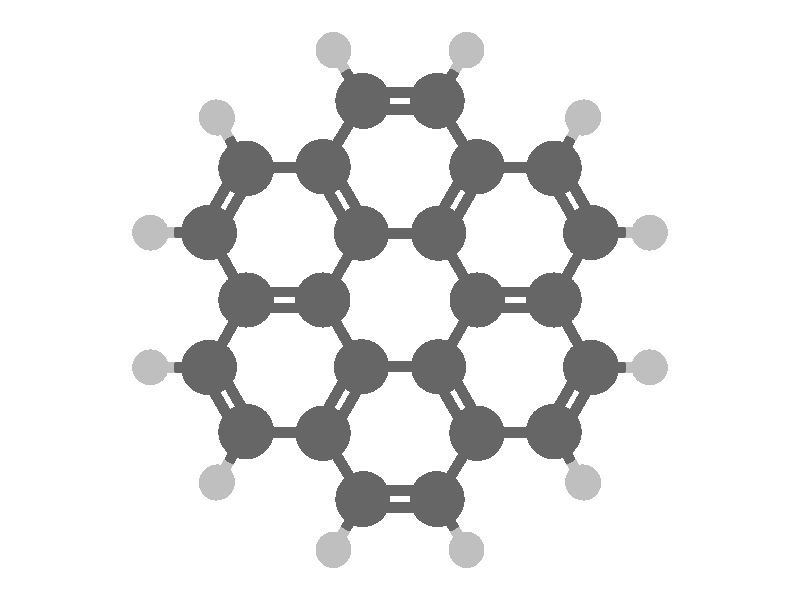 global_settings {
	ambient_light rgb <0.200000002980232, 0.200000002980232, 0.200000002980232>
	max_trace_level 15
}

background { color rgb <1,1,1> }

camera {
	perspective
	location <-6.16790569236198e-17, 7.40148683083438e-17, 20.3668303188408>
	angle 40
	up <1, 0, 0>
	right <0, -1, 0> * 1.33333333333333
	direction <0, 0, -1> }

light_source {
	<33.5226035064086, -38.3115480877952, 47.8894343961359>
	color rgb <1, 1, 1>
	fade_distance 95.7788687922717
	fade_power 0
	parallel
	point_at <-33.5226035064086, 38.3115480877952, -47.8894343961359>
}

light_source {
	<33.5226035064086, 38.3115480877952, -23.9447171980679>
	color rgb <0.300000011920929, 0.300000011920929, 0.300000011920929>
	fade_distance 95.7788687922717
	fade_power 0
	parallel
	point_at <-33.5226035064086, -38.3115480877952, 23.9447171980679>
}

#default {
	finish {ambient .8 diffuse 1 specular 1 roughness .005 metallic 0.5}
}

union {
cylinder {
	<1.1738885883065, 3.40704258185408, 0>, 	<1.7687090883065, 3.06360808185408, 0>, 0.1
	pigment { rgbt <0.400000005960464, 0.400000005960464, 0.400000005960464, 0> }
}
cylinder {
	<1.3238934116935, 3.66684741814592, -1.83697019872103e-17>, 	<1.9187139116935, 3.32341291814592, -1.83697019872103e-17>, 0.1
	pigment { rgbt <0.400000005960464, 0.400000005960464, 0.400000005960464, 0> }
}
cylinder {
	<1.7687090883065, 3.06360808185408, 0>, 	<2.3635295883065, 2.72017358185408, 0>, 0.1
	pigment { rgbt <0.400000005960464, 0.400000005960464, 0.400000005960464, 0> }
}
cylinder {
	<1.9187139116935, 3.32341291814592, -1.83697019872103e-17>, 	<2.5135344116935, 2.97997841814592, -1.83697019872103e-17>, 0.1
	pigment { rgbt <0.400000005960464, 0.400000005960464, 0.400000005960464, 0> }
}
cylinder {
	<1.248891, 3.536945, 0>, 	<0.6244455, 3.1937065, 0>, 0.1
	pigment { rgbt <0.400000005960464, 0.400000005960464, 0.400000005960464, 0> }
}
cylinder {
	<0.6244455, 3.1937065, 0>, 	<0, 2.850468, 0>, 0.1
	pigment { rgbt <0.400000005960464, 0.400000005960464, 0.400000005960464, 0> }
}
cylinder {
	<1.248891, 3.536945, 0>, 	<1.24755113034924, 4.17038629866309, 0>, 0.1
	pigment { rgbt <0.400000005960464, 0.400000005960464, 0.400000005960464, 0> }
}
cylinder {
	<1.24755113034924, 4.17038629866309, 0>, 	<1.246592, 4.623828, 0>, 0.1
	pigment { rgbt <0.75, 0.75, 0.75, 0> }
}
cylinder {
	<2.438532, 2.850076, 0>, 	<2.4535295, 2.137681, 0>, 0.1
	pigment { rgbt <0.400000005960464, 0.400000005960464, 0.400000005960464, 0> }
}
cylinder {
	<2.4535295, 2.137681, 0>, 	<2.468527, 1.425286, 0>, 0.1
	pigment { rgbt <0.400000005960464, 0.400000005960464, 0.400000005960464, 0> }
}
cylinder {
	<2.438532, 2.850076, 0>, 	<2.9877150717095, 3.16575845707122, 0>, 0.1
	pigment { rgbt <0.400000005960464, 0.400000005960464, 0.400000005960464, 0> }
}
cylinder {
	<2.9877150717095, 3.16575845707122, 0>, 	<3.380843, 3.391737, 0>, 0.1
	pigment { rgbt <0.75, 0.75, 0.75, 0> }
}
cylinder {
	<2.39352085352226, 1.5551862617032, 0>, 	<1.77774535352226, 1.1996292617032, 0>, 0.1
	pigment { rgbt <0.400000005960464, 0.400000005960464, 0.400000005960464, 0> }
}
cylinder {
	<2.54353314647774, 1.2953857382968, -1.83697019872103e-17>, 	<1.92775764647774, 0.939828738296801, -1.83697019872103e-17>, 0.1
	pigment { rgbt <0.400000005960464, 0.400000005960464, 0.400000005960464, 0> }
}
cylinder {
	<1.77774535352226, 1.1996292617032, 0>, 	<1.16196985352226, 0.844072261703199, 0>, 0.1
	pigment { rgbt <0.400000005960464, 0.400000005960464, 0.400000005960464, 0> }
}
cylinder {
	<1.92775764647774, 0.939828738296801, -1.83697019872103e-17>, 	<1.31198214647774, 0.584271738296801, -1.83697019872103e-17>, 0.1
	pigment { rgbt <0.400000005960464, 0.400000005960464, 0.400000005960464, 0> }
}
cylinder {
	<2.468527, 1.425286, 0>, 	<3.0779805, 1.056062, 0>, 0.1
	pigment { rgbt <0.400000005960464, 0.400000005960464, 0.400000005960464, 0> }
}
cylinder {
	<3.0779805, 1.056062, 0>, 	<3.687434, 0.686838, 0>, 0.1
	pigment { rgbt <0.400000005960464, 0.400000005960464, 0.400000005960464, 0> }
}
cylinder {
	<1.236976, 0.714172, 0>, 	<0.618488, 1.071274, 0>, 0.1
	pigment { rgbt <0.400000005960464, 0.400000005960464, 0.400000005960464, 0> }
}
cylinder {
	<0.618488, 1.071274, 0>, 	<0, 1.428376, 0>, 0.1
	pigment { rgbt <0.400000005960464, 0.400000005960464, 0.400000005960464, 0> }
}
cylinder {
	<1.236976, 0.714172, 0>, 	<1.236976, 0, 0>, 0.1
	pigment { rgbt <0.400000005960464, 0.400000005960464, 0.400000005960464, 0> }
}
cylinder {
	<1.236976, 0, 0>, 	<1.236976, -0.714172, 0>, 0.1
	pigment { rgbt <0.400000005960464, 0.400000005960464, 0.400000005960464, 0> }
}
cylinder {
	<0.15, 1.428376, 0>, 	<0.15, 2.139422, 0>, 0.1
	pigment { rgbt <0.400000005960464, 0.400000005960464, 0.400000005960464, 0> }
}
cylinder {
	<-0.15, 1.428376, -1.83697019872103e-17>, 	<-0.15, 2.139422, -1.83697019872103e-17>, 0.1
	pigment { rgbt <0.400000005960464, 0.400000005960464, 0.400000005960464, 0> }
}
cylinder {
	<0.15, 2.139422, 0>, 	<0.15, 2.850468, 0>, 0.1
	pigment { rgbt <0.400000005960464, 0.400000005960464, 0.400000005960464, 0> }
}
cylinder {
	<-0.15, 2.139422, -1.83697019872103e-17>, 	<-0.15, 2.850468, -1.83697019872103e-17>, 0.1
	pigment { rgbt <0.400000005960464, 0.400000005960464, 0.400000005960464, 0> }
}
cylinder {
	<0, 1.428376, 0>, 	<-0.618488, 1.071274, 0>, 0.1
	pigment { rgbt <0.400000005960464, 0.400000005960464, 0.400000005960464, 0> }
}
cylinder {
	<-0.618488, 1.071274, 0>, 	<-1.236976, 0.714172, 0>, 0.1
	pigment { rgbt <0.400000005960464, 0.400000005960464, 0.400000005960464, 0> }
}
cylinder {
	<0, 2.850468, 0>, 	<-0.6244455, 3.1937065, 0>, 0.1
	pigment { rgbt <0.400000005960464, 0.400000005960464, 0.400000005960464, 0> }
}
cylinder {
	<-0.6244455, 3.1937065, 0>, 	<-1.248891, 3.536945, 0>, 0.1
	pigment { rgbt <0.400000005960464, 0.400000005960464, 0.400000005960464, 0> }
}
cylinder {
	<-1.16196985352226, 0.844072261703199, 0>, 	<-1.77774535352226, 1.1996292617032, 0>, 0.1
	pigment { rgbt <0.400000005960464, 0.400000005960464, 0.400000005960464, 0> }
}
cylinder {
	<-1.31198214647774, 0.584271738296801, -1.83697019872103e-17>, 	<-1.92775764647774, 0.939828738296801, -1.83697019872103e-17>, 0.1
	pigment { rgbt <0.400000005960464, 0.400000005960464, 0.400000005960464, 0> }
}
cylinder {
	<-1.77774535352226, 1.1996292617032, 0>, 	<-2.39352085352226, 1.5551862617032, 0>, 0.1
	pigment { rgbt <0.400000005960464, 0.400000005960464, 0.400000005960464, 0> }
}
cylinder {
	<-1.92775764647774, 0.939828738296801, -1.83697019872103e-17>, 	<-2.54353314647774, 1.2953857382968, -1.83697019872103e-17>, 0.1
	pigment { rgbt <0.400000005960464, 0.400000005960464, 0.400000005960464, 0> }
}
cylinder {
	<-1.236976, 0.714172, 0>, 	<-1.236976, 0, 0>, 0.1
	pigment { rgbt <0.400000005960464, 0.400000005960464, 0.400000005960464, 0> }
}
cylinder {
	<-1.236976, 0, 0>, 	<-1.236976, -0.714172, 0>, 0.1
	pigment { rgbt <0.400000005960464, 0.400000005960464, 0.400000005960464, 0> }
}
cylinder {
	<-2.468527, 1.425286, 0>, 	<-2.4535295, 2.137681, 0>, 0.1
	pigment { rgbt <0.400000005960464, 0.400000005960464, 0.400000005960464, 0> }
}
cylinder {
	<-2.4535295, 2.137681, 0>, 	<-2.438532, 2.850076, 0>, 0.1
	pigment { rgbt <0.400000005960464, 0.400000005960464, 0.400000005960464, 0> }
}
cylinder {
	<-2.468527, 1.425286, 0>, 	<-3.0779805, 1.056062, 0>, 0.1
	pigment { rgbt <0.400000005960464, 0.400000005960464, 0.400000005960464, 0> }
}
cylinder {
	<-3.0779805, 1.056062, 0>, 	<-3.687434, 0.686838, 0>, 0.1
	pigment { rgbt <0.400000005960464, 0.400000005960464, 0.400000005960464, 0> }
}
cylinder {
	<-2.3635295883065, 2.72017358185408, 0>, 	<-1.7687090883065, 3.06360808185408, 0>, 0.1
	pigment { rgbt <0.400000005960464, 0.400000005960464, 0.400000005960464, 0> }
}
cylinder {
	<-2.5135344116935, 2.97997841814592, -1.83697019872103e-17>, 	<-1.9187139116935, 3.32341291814592, -1.83697019872103e-17>, 0.1
	pigment { rgbt <0.400000005960464, 0.400000005960464, 0.400000005960464, 0> }
}
cylinder {
	<-1.7687090883065, 3.06360808185408, 0>, 	<-1.1738885883065, 3.40704258185408, 0>, 0.1
	pigment { rgbt <0.400000005960464, 0.400000005960464, 0.400000005960464, 0> }
}
cylinder {
	<-1.9187139116935, 3.32341291814592, -1.83697019872103e-17>, 	<-1.3238934116935, 3.66684741814592, -1.83697019872103e-17>, 0.1
	pigment { rgbt <0.400000005960464, 0.400000005960464, 0.400000005960464, 0> }
}
cylinder {
	<-2.438532, 2.850076, 0>, 	<-2.9877150717095, 3.16575845707122, 0>, 0.1
	pigment { rgbt <0.400000005960464, 0.400000005960464, 0.400000005960464, 0> }
}
cylinder {
	<-2.9877150717095, 3.16575845707122, 0>, 	<-3.380843, 3.391737, 0>, 0.1
	pigment { rgbt <0.75, 0.75, 0.75, 0> }
}
cylinder {
	<-1.248891, 3.536945, 0>, 	<-1.24755113034924, 4.17038629866309, 0>, 0.1
	pigment { rgbt <0.400000005960464, 0.400000005960464, 0.400000005960464, 0> }
}
cylinder {
	<-1.24755113034924, 4.17038629866309, 0>, 	<-1.246592, 4.623828, 0>, 0.1
	pigment { rgbt <0.75, 0.75, 0.75, 0> }
}
cylinder {
	<-1.31198214647774, -0.584271738296801, 0>, 	<-1.92775764647774, -0.939828738296801, 0>, 0.1
	pigment { rgbt <0.400000005960464, 0.400000005960464, 0.400000005960464, 0> }
}
cylinder {
	<-1.16196985352226, -0.844072261703199, -1.83697019872103e-17>, 	<-1.77774535352226, -1.1996292617032, -1.83697019872103e-17>, 0.1
	pigment { rgbt <0.400000005960464, 0.400000005960464, 0.400000005960464, 0> }
}
cylinder {
	<-1.92775764647774, -0.939828738296801, 0>, 	<-2.54353314647774, -1.2953857382968, 0>, 0.1
	pigment { rgbt <0.400000005960464, 0.400000005960464, 0.400000005960464, 0> }
}
cylinder {
	<-1.77774535352226, -1.1996292617032, -1.83697019872103e-17>, 	<-2.39352085352226, -1.5551862617032, -1.83697019872103e-17>, 0.1
	pigment { rgbt <0.400000005960464, 0.400000005960464, 0.400000005960464, 0> }
}
cylinder {
	<-1.236976, -0.714172, 0>, 	<-0.618488, -1.071274, 0>, 0.1
	pigment { rgbt <0.400000005960464, 0.400000005960464, 0.400000005960464, 0> }
}
cylinder {
	<-0.618488, -1.071274, 0>, 	<0, -1.428376, 0>, 0.1
	pigment { rgbt <0.400000005960464, 0.400000005960464, 0.400000005960464, 0> }
}
cylinder {
	<-2.468527, -1.425286, 0>, 	<-3.0779805, -1.056062, 0>, 0.1
	pigment { rgbt <0.400000005960464, 0.400000005960464, 0.400000005960464, 0> }
}
cylinder {
	<-3.0779805, -1.056062, 0>, 	<-3.687434, -0.686838, 0>, 0.1
	pigment { rgbt <0.400000005960464, 0.400000005960464, 0.400000005960464, 0> }
}
cylinder {
	<-2.468527, -1.425286, 0>, 	<-2.4535295, -2.137681, 0>, 0.1
	pigment { rgbt <0.400000005960464, 0.400000005960464, 0.400000005960464, 0> }
}
cylinder {
	<-2.4535295, -2.137681, 0>, 	<-2.438532, -2.850076, 0>, 0.1
	pigment { rgbt <0.400000005960464, 0.400000005960464, 0.400000005960464, 0> }
}
cylinder {
	<-3.537434, -0.686838, 0>, 	<-3.537434, 0, 0>, 0.1
	pigment { rgbt <0.400000005960464, 0.400000005960464, 0.400000005960464, 0> }
}
cylinder {
	<-3.837434, -0.686838, -1.83697019872103e-17>, 	<-3.837434, 0, -1.83697019872103e-17>, 0.1
	pigment { rgbt <0.400000005960464, 0.400000005960464, 0.400000005960464, 0> }
}
cylinder {
	<-3.537434, 0, 0>, 	<-3.537434, 0.686838, 0>, 0.1
	pigment { rgbt <0.400000005960464, 0.400000005960464, 0.400000005960464, 0> }
}
cylinder {
	<-3.837434, 0, -1.83697019872103e-17>, 	<-3.837434, 0.686838, -1.83697019872103e-17>, 0.1
	pigment { rgbt <0.400000005960464, 0.400000005960464, 0.400000005960464, 0> }
}
cylinder {
	<-3.687434, -0.686838, 0>, 	<-4.23538127515396, -1.00465604510081, 0>, 0.1
	pigment { rgbt <0.400000005960464, 0.400000005960464, 0.400000005960464, 0> }
}
cylinder {
	<-4.23538127515396, -1.00465604510081, 0>, 	<-4.627624, -1.232163, 0>, 0.1
	pigment { rgbt <0.75, 0.75, 0.75, 0> }
}
cylinder {
	<-3.687434, 0.686838, 0>, 	<-4.23538127515396, 1.00465604510081, 0>, 0.1
	pigment { rgbt <0.400000005960464, 0.400000005960464, 0.400000005960464, 0> }
}
cylinder {
	<-4.23538127515396, 1.00465604510081, 0>, 	<-4.627624, 1.232163, 0>, 0.1
	pigment { rgbt <0.75, 0.75, 0.75, 0> }
}
cylinder {
	<-0.15, -1.428376, 0>, 	<-0.15, -2.139422, 0>, 0.1
	pigment { rgbt <0.400000005960464, 0.400000005960464, 0.400000005960464, 0> }
}
cylinder {
	<0.15, -1.428376, -1.83697019872103e-17>, 	<0.15, -2.139422, -1.83697019872103e-17>, 0.1
	pigment { rgbt <0.400000005960464, 0.400000005960464, 0.400000005960464, 0> }
}
cylinder {
	<-0.15, -2.139422, 0>, 	<-0.15, -2.850468, 0>, 0.1
	pigment { rgbt <0.400000005960464, 0.400000005960464, 0.400000005960464, 0> }
}
cylinder {
	<0.15, -2.139422, -1.83697019872103e-17>, 	<0.15, -2.850468, -1.83697019872103e-17>, 0.1
	pigment { rgbt <0.400000005960464, 0.400000005960464, 0.400000005960464, 0> }
}
cylinder {
	<0, -1.428376, 0>, 	<0.618488, -1.071274, 0>, 0.1
	pigment { rgbt <0.400000005960464, 0.400000005960464, 0.400000005960464, 0> }
}
cylinder {
	<0.618488, -1.071274, 0>, 	<1.236976, -0.714172, 0>, 0.1
	pigment { rgbt <0.400000005960464, 0.400000005960464, 0.400000005960464, 0> }
}
cylinder {
	<0, -2.850468, 0>, 	<-0.6244455, -3.1937065, 0>, 0.1
	pigment { rgbt <0.400000005960464, 0.400000005960464, 0.400000005960464, 0> }
}
cylinder {
	<-0.6244455, -3.1937065, 0>, 	<-1.248891, -3.536945, 0>, 0.1
	pigment { rgbt <0.400000005960464, 0.400000005960464, 0.400000005960464, 0> }
}
cylinder {
	<0, -2.850468, 0>, 	<0.6244455, -3.1937065, 0>, 0.1
	pigment { rgbt <0.400000005960464, 0.400000005960464, 0.400000005960464, 0> }
}
cylinder {
	<0.6244455, -3.1937065, 0>, 	<1.248891, -3.536945, 0>, 0.1
	pigment { rgbt <0.400000005960464, 0.400000005960464, 0.400000005960464, 0> }
}
cylinder {
	<-1.1738885883065, -3.40704258185408, 0>, 	<-1.7687090883065, -3.06360808185408, 0>, 0.1
	pigment { rgbt <0.400000005960464, 0.400000005960464, 0.400000005960464, 0> }
}
cylinder {
	<-1.3238934116935, -3.66684741814592, -1.83697019872103e-17>, 	<-1.9187139116935, -3.32341291814592, -1.83697019872103e-17>, 0.1
	pigment { rgbt <0.400000005960464, 0.400000005960464, 0.400000005960464, 0> }
}
cylinder {
	<-1.7687090883065, -3.06360808185408, 0>, 	<-2.3635295883065, -2.72017358185408, 0>, 0.1
	pigment { rgbt <0.400000005960464, 0.400000005960464, 0.400000005960464, 0> }
}
cylinder {
	<-1.9187139116935, -3.32341291814592, -1.83697019872103e-17>, 	<-2.5135344116935, -2.97997841814592, -1.83697019872103e-17>, 0.1
	pigment { rgbt <0.400000005960464, 0.400000005960464, 0.400000005960464, 0> }
}
cylinder {
	<-1.248891, -3.536945, 0>, 	<-1.24755113034924, -4.17038629866309, 0>, 0.1
	pigment { rgbt <0.400000005960464, 0.400000005960464, 0.400000005960464, 0> }
}
cylinder {
	<-1.24755113034924, -4.17038629866309, 0>, 	<-1.246592, -4.623828, 0>, 0.1
	pigment { rgbt <0.75, 0.75, 0.75, 0> }
}
cylinder {
	<-2.438532, -2.850076, 0>, 	<-2.9877150717095, -3.16575845707122, 0>, 0.1
	pigment { rgbt <0.400000005960464, 0.400000005960464, 0.400000005960464, 0> }
}
cylinder {
	<-2.9877150717095, -3.16575845707122, 0>, 	<-3.380843, -3.391737, 0>, 0.1
	pigment { rgbt <0.75, 0.75, 0.75, 0> }
}
cylinder {
	<1.16196985352226, -0.844072261703199, 0>, 	<1.77774535352226, -1.1996292617032, 0>, 0.1
	pigment { rgbt <0.400000005960464, 0.400000005960464, 0.400000005960464, 0> }
}
cylinder {
	<1.31198214647774, -0.584271738296801, -1.83697019872103e-17>, 	<1.92775764647774, -0.939828738296801, -1.83697019872103e-17>, 0.1
	pigment { rgbt <0.400000005960464, 0.400000005960464, 0.400000005960464, 0> }
}
cylinder {
	<1.77774535352226, -1.1996292617032, 0>, 	<2.39352085352226, -1.5551862617032, 0>, 0.1
	pigment { rgbt <0.400000005960464, 0.400000005960464, 0.400000005960464, 0> }
}
cylinder {
	<1.92775764647774, -0.939828738296801, -1.83697019872103e-17>, 	<2.54353314647774, -1.2953857382968, -1.83697019872103e-17>, 0.1
	pigment { rgbt <0.400000005960464, 0.400000005960464, 0.400000005960464, 0> }
}
cylinder {
	<3.537434, 0.686838, 0>, 	<3.537434, 0, 0>, 0.1
	pigment { rgbt <0.400000005960464, 0.400000005960464, 0.400000005960464, 0> }
}
cylinder {
	<3.837434, 0.686838, -1.83697019872103e-17>, 	<3.837434, 0, -1.83697019872103e-17>, 0.1
	pigment { rgbt <0.400000005960464, 0.400000005960464, 0.400000005960464, 0> }
}
cylinder {
	<3.537434, 0, 0>, 	<3.537434, -0.686838, 0>, 0.1
	pigment { rgbt <0.400000005960464, 0.400000005960464, 0.400000005960464, 0> }
}
cylinder {
	<3.837434, 0, -1.83697019872103e-17>, 	<3.837434, -0.686838, -1.83697019872103e-17>, 0.1
	pigment { rgbt <0.400000005960464, 0.400000005960464, 0.400000005960464, 0> }
}
cylinder {
	<3.687434, 0.686838, 0>, 	<4.23538127515396, 1.00465604510081, 0>, 0.1
	pigment { rgbt <0.400000005960464, 0.400000005960464, 0.400000005960464, 0> }
}
cylinder {
	<4.23538127515396, 1.00465604510081, 0>, 	<4.627624, 1.232163, 0>, 0.1
	pigment { rgbt <0.75, 0.75, 0.75, 0> }
}
cylinder {
	<3.687434, -0.686838, 0>, 	<3.0779805, -1.056062, 0>, 0.1
	pigment { rgbt <0.400000005960464, 0.400000005960464, 0.400000005960464, 0> }
}
cylinder {
	<3.0779805, -1.056062, 0>, 	<2.468527, -1.425286, 0>, 0.1
	pigment { rgbt <0.400000005960464, 0.400000005960464, 0.400000005960464, 0> }
}
cylinder {
	<3.687434, -0.686838, 0>, 	<4.23538127515396, -1.00465604510081, 0>, 0.1
	pigment { rgbt <0.400000005960464, 0.400000005960464, 0.400000005960464, 0> }
}
cylinder {
	<4.23538127515396, -1.00465604510081, 0>, 	<4.627624, -1.232163, 0>, 0.1
	pigment { rgbt <0.75, 0.75, 0.75, 0> }
}
cylinder {
	<2.468527, -1.425286, 0>, 	<2.4535295, -2.137681, 0>, 0.1
	pigment { rgbt <0.400000005960464, 0.400000005960464, 0.400000005960464, 0> }
}
cylinder {
	<2.4535295, -2.137681, 0>, 	<2.438532, -2.850076, 0>, 0.1
	pigment { rgbt <0.400000005960464, 0.400000005960464, 0.400000005960464, 0> }
}
cylinder {
	<2.3635295883065, -2.72017358185408, 0>, 	<1.7687090883065, -3.06360808185408, 0>, 0.1
	pigment { rgbt <0.400000005960464, 0.400000005960464, 0.400000005960464, 0> }
}
cylinder {
	<2.5135344116935, -2.97997841814592, -1.83697019872103e-17>, 	<1.9187139116935, -3.32341291814592, -1.83697019872103e-17>, 0.1
	pigment { rgbt <0.400000005960464, 0.400000005960464, 0.400000005960464, 0> }
}
cylinder {
	<1.7687090883065, -3.06360808185408, 0>, 	<1.1738885883065, -3.40704258185408, 0>, 0.1
	pigment { rgbt <0.400000005960464, 0.400000005960464, 0.400000005960464, 0> }
}
cylinder {
	<1.9187139116935, -3.32341291814592, -1.83697019872103e-17>, 	<1.3238934116935, -3.66684741814592, -1.83697019872103e-17>, 0.1
	pigment { rgbt <0.400000005960464, 0.400000005960464, 0.400000005960464, 0> }
}
cylinder {
	<2.438532, -2.850076, 0>, 	<2.9877150717095, -3.16575845707122, 0>, 0.1
	pigment { rgbt <0.400000005960464, 0.400000005960464, 0.400000005960464, 0> }
}
cylinder {
	<2.9877150717095, -3.16575845707122, 0>, 	<3.380843, -3.391737, 0>, 0.1
	pigment { rgbt <0.75, 0.75, 0.75, 0> }
}
cylinder {
	<1.248891, -3.536945, 0>, 	<1.24755113034924, -4.17038629866309, 0>, 0.1
	pigment { rgbt <0.400000005960464, 0.400000005960464, 0.400000005960464, 0> }
}
cylinder {
	<1.24755113034924, -4.17038629866309, 0>, 	<1.246592, -4.623828, 0>, 0.1
	pigment { rgbt <0.75, 0.75, 0.75, 0> }
}
sphere {
	<1.248891, 3.536945, 0>, 0.51
	pigment { rgbt <0.400000005960464, 0.400000005960464, 0.400000005960464,0> }
}
sphere {
	<2.438532, 2.850076, 0>, 0.51
	pigment { rgbt <0.400000005960464, 0.400000005960464, 0.400000005960464,0> }
}
sphere {
	<2.468527, 1.425286, 0>, 0.51
	pigment { rgbt <0.400000005960464, 0.400000005960464, 0.400000005960464,0> }
}
sphere {
	<1.236976, 0.714172, 0>, 0.51
	pigment { rgbt <0.400000005960464, 0.400000005960464, 0.400000005960464,0> }
}
sphere {
	<0, 1.428376, 0>, 0.51
	pigment { rgbt <0.400000005960464, 0.400000005960464, 0.400000005960464,0> }
}
sphere {
	<0, 2.850468, 0>, 0.51
	pigment { rgbt <0.400000005960464, 0.400000005960464, 0.400000005960464,0> }
}
sphere {
	<-1.236976, 0.714172, 0>, 0.51
	pigment { rgbt <0.400000005960464, 0.400000005960464, 0.400000005960464,0> }
}
sphere {
	<-2.468527, 1.425286, 0>, 0.51
	pigment { rgbt <0.400000005960464, 0.400000005960464, 0.400000005960464,0> }
}
sphere {
	<-2.438532, 2.850076, 0>, 0.51
	pigment { rgbt <0.400000005960464, 0.400000005960464, 0.400000005960464,0> }
}
sphere {
	<-1.248891, 3.536945, 0>, 0.51
	pigment { rgbt <0.400000005960464, 0.400000005960464, 0.400000005960464,0> }
}
sphere {
	<-1.236976, -0.714172, 0>, 0.51
	pigment { rgbt <0.400000005960464, 0.400000005960464, 0.400000005960464,0> }
}
sphere {
	<-2.468527, -1.425286, 0>, 0.51
	pigment { rgbt <0.400000005960464, 0.400000005960464, 0.400000005960464,0> }
}
sphere {
	<-3.687434, -0.686838, 0>, 0.51
	pigment { rgbt <0.400000005960464, 0.400000005960464, 0.400000005960464,0> }
}
sphere {
	<-3.687434, 0.686838, 0>, 0.51
	pigment { rgbt <0.400000005960464, 0.400000005960464, 0.400000005960464,0> }
}
sphere {
	<0, -1.428376, 0>, 0.51
	pigment { rgbt <0.400000005960464, 0.400000005960464, 0.400000005960464,0> }
}
sphere {
	<0, -2.850468, 0>, 0.51
	pigment { rgbt <0.400000005960464, 0.400000005960464, 0.400000005960464,0> }
}
sphere {
	<-1.248891, -3.536945, 0>, 0.51
	pigment { rgbt <0.400000005960464, 0.400000005960464, 0.400000005960464,0> }
}
sphere {
	<-2.438532, -2.850076, 0>, 0.51
	pigment { rgbt <0.400000005960464, 0.400000005960464, 0.400000005960464,0> }
}
sphere {
	<1.236976, -0.714172, 0>, 0.51
	pigment { rgbt <0.400000005960464, 0.400000005960464, 0.400000005960464,0> }
}
sphere {
	<3.687434, 0.686838, 0>, 0.51
	pigment { rgbt <0.400000005960464, 0.400000005960464, 0.400000005960464,0> }
}
sphere {
	<3.687434, -0.686838, 0>, 0.51
	pigment { rgbt <0.400000005960464, 0.400000005960464, 0.400000005960464,0> }
}
sphere {
	<2.468527, -1.425286, 0>, 0.51
	pigment { rgbt <0.400000005960464, 0.400000005960464, 0.400000005960464,0> }
}
sphere {
	<2.438532, -2.850076, 0>, 0.51
	pigment { rgbt <0.400000005960464, 0.400000005960464, 0.400000005960464,0> }
}
sphere {
	<1.248891, -3.536945, 0>, 0.51
	pigment { rgbt <0.400000005960464, 0.400000005960464, 0.400000005960464,0> }
}
sphere {
	<4.627624, -1.232163, 0>, 0.33
	pigment { rgbt <0.75, 0.75, 0.75,0> }
}
sphere {
	<4.627624, 1.232163, 0>, 0.33
	pigment { rgbt <0.75, 0.75, 0.75,0> }
}
sphere {
	<3.380843, 3.391737, 0>, 0.33
	pigment { rgbt <0.75, 0.75, 0.75,0> }
}
sphere {
	<1.246592, 4.623828, 0>, 0.33
	pigment { rgbt <0.75, 0.75, 0.75,0> }
}
sphere {
	<-1.246592, 4.623828, 0>, 0.33
	pigment { rgbt <0.75, 0.75, 0.75,0> }
}
sphere {
	<-3.380843, 3.391737, 0>, 0.33
	pigment { rgbt <0.75, 0.75, 0.75,0> }
}
sphere {
	<-4.627624, 1.232163, 0>, 0.33
	pigment { rgbt <0.75, 0.75, 0.75,0> }
}
sphere {
	<-4.627624, -1.232163, 0>, 0.33
	pigment { rgbt <0.75, 0.75, 0.75,0> }
}
sphere {
	<-3.380843, -3.391737, 0>, 0.33
	pigment { rgbt <0.75, 0.75, 0.75,0> }
}
sphere {
	<-1.246592, -4.623828, 0>, 0.33
	pigment { rgbt <0.75, 0.75, 0.75,0> }
}
sphere {
	<1.246592, -4.623828, 0>, 0.33
	pigment { rgbt <0.75, 0.75, 0.75,0> }
}
sphere {
	<3.380843, -3.391737, 0>, 0.33
	pigment { rgbt <0.75, 0.75, 0.75,0> }
}
}
merge {
}
